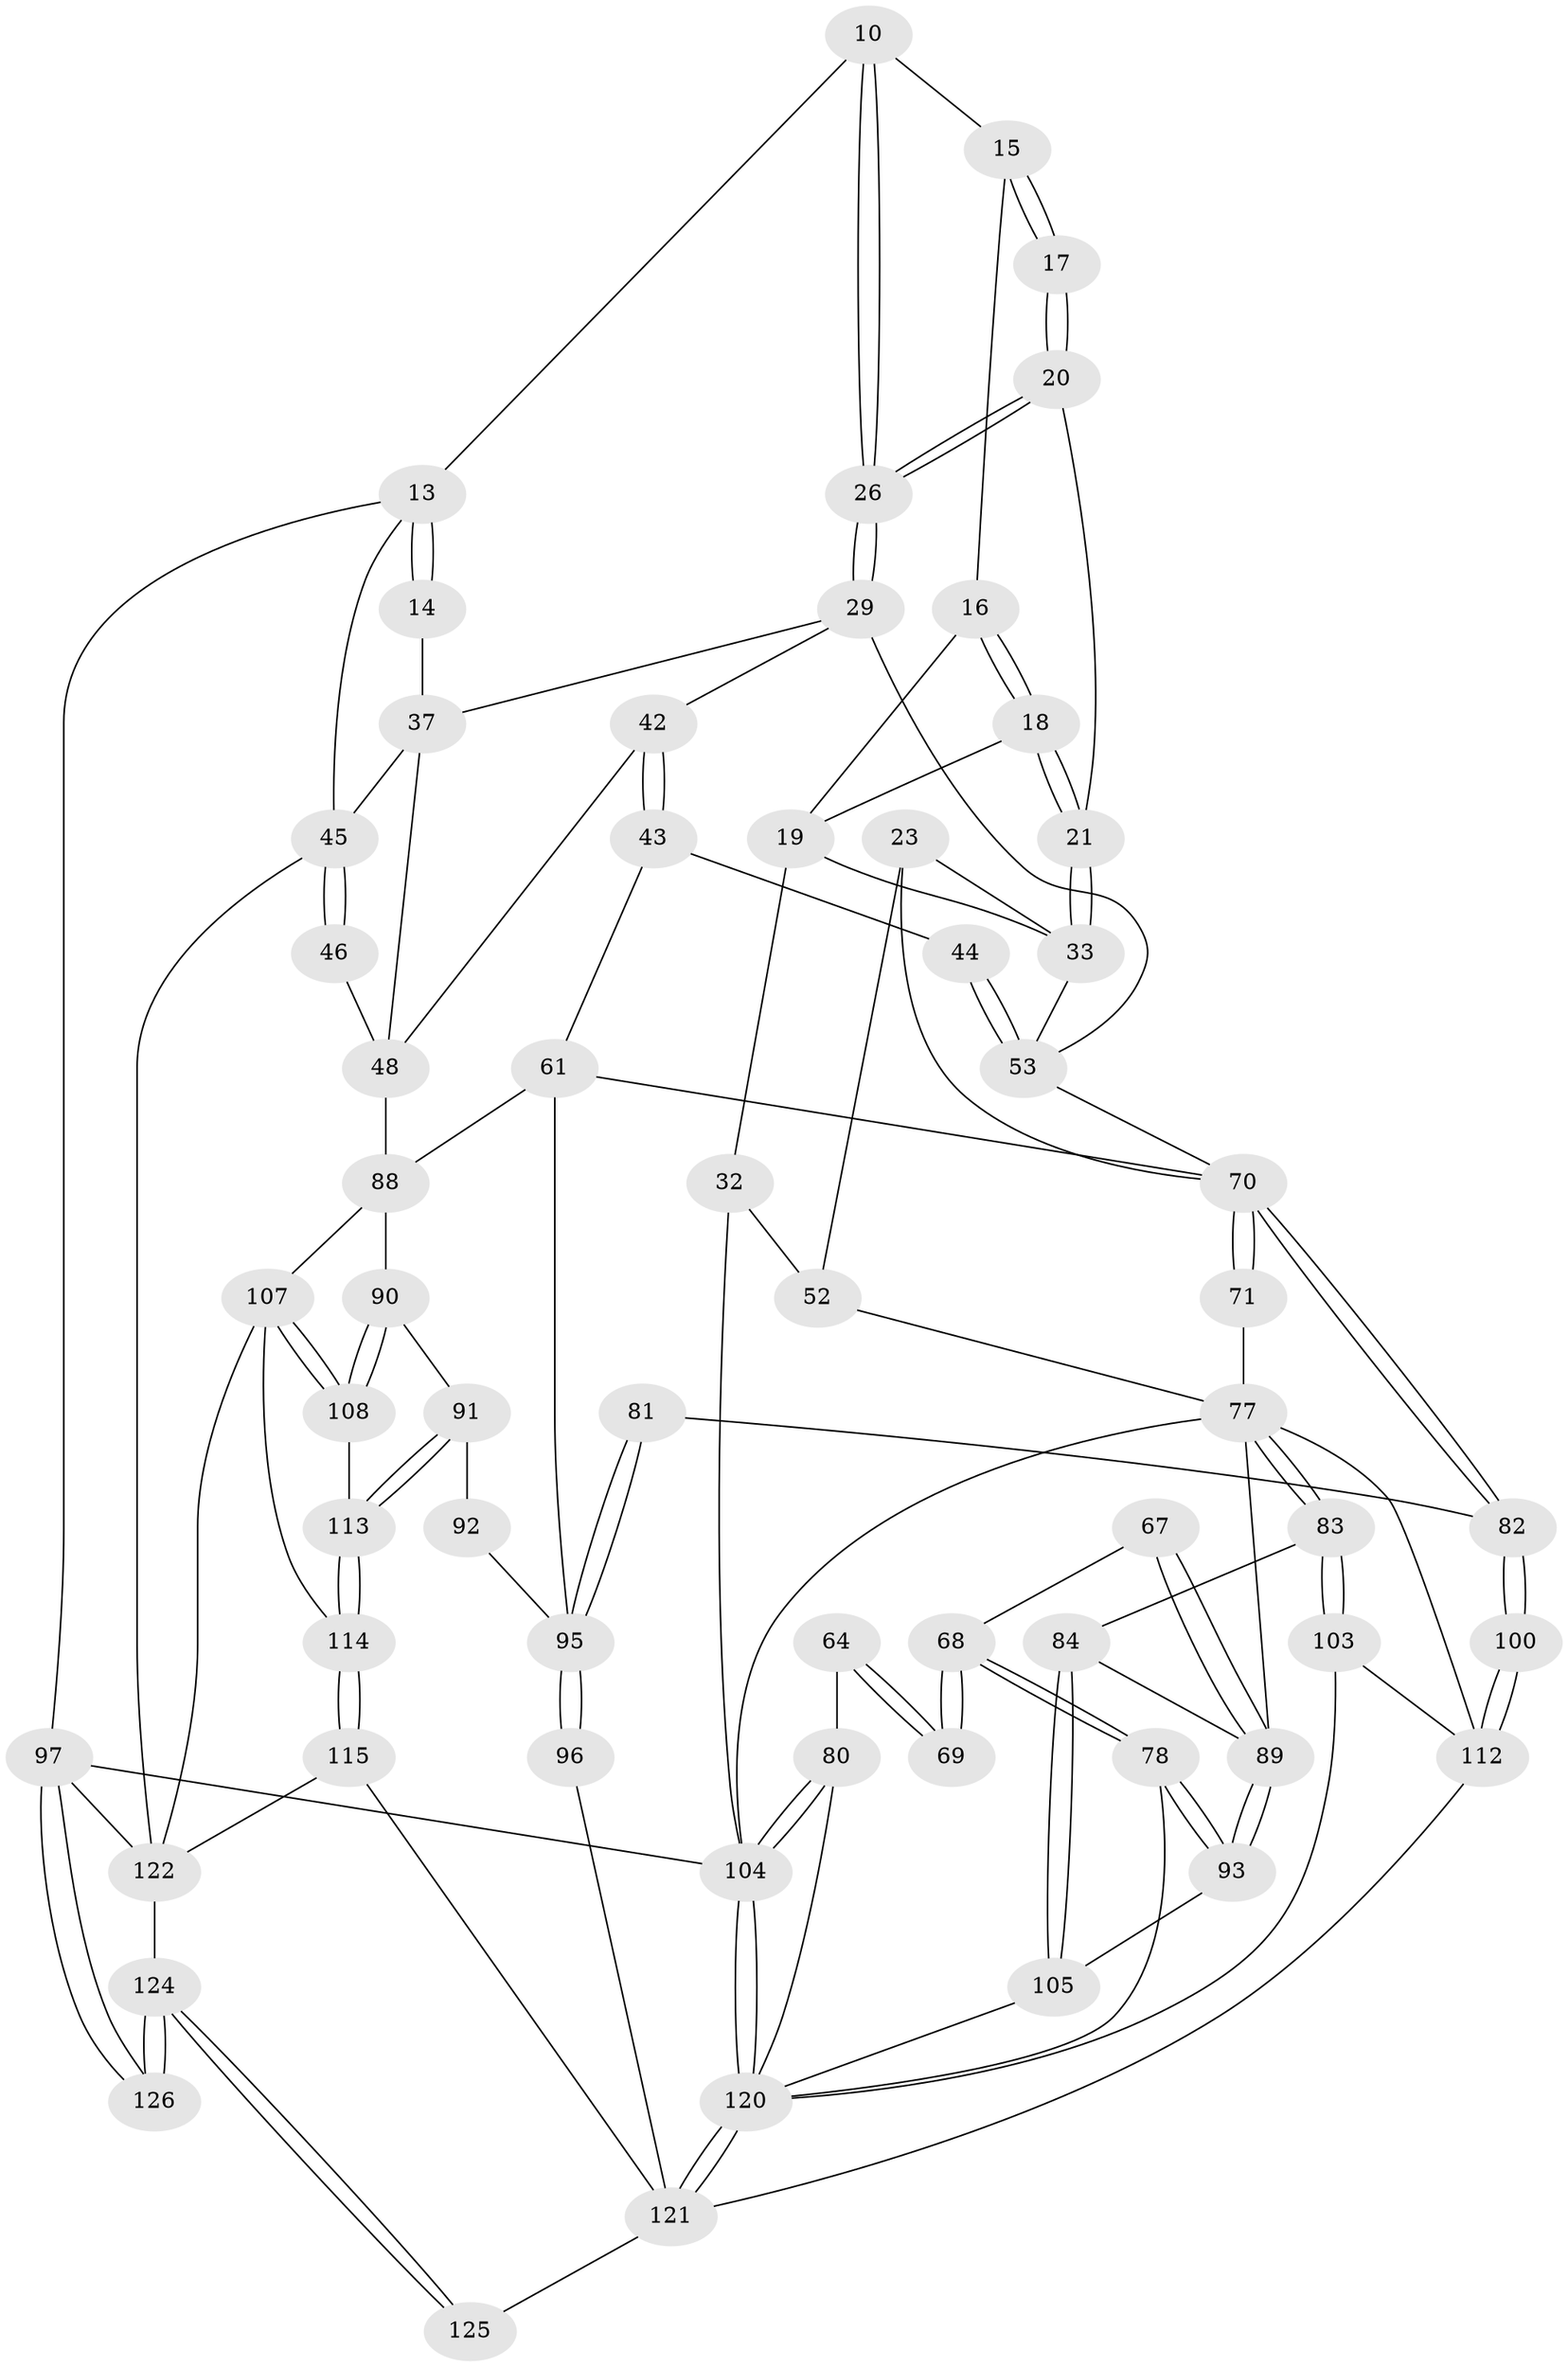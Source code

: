 // original degree distribution, {3: 0.031746031746031744, 4: 0.23809523809523808, 6: 0.25396825396825395, 5: 0.47619047619047616}
// Generated by graph-tools (version 1.1) at 2025/01/03/09/25 05:01:31]
// undirected, 63 vertices, 140 edges
graph export_dot {
graph [start="1"]
  node [color=gray90,style=filled];
  10 [pos="+0.6884188762151233+0.07632157965502205"];
  13 [pos="+0.8065200320333087+0.08988711854601476",super="+2+1+9"];
  14 [pos="+0.7687283751615565+0.1259328184159463"];
  15 [pos="+0.5987203767721612+0.05673269804477836",super="+12+11"];
  16 [pos="+0.5525053372568053+0.05845819180809165",super="+8"];
  17 [pos="+0.6106977375309189+0.12853712157615685"];
  18 [pos="+0.5317481143788544+0.09700421685600387"];
  19 [pos="+0.31997220683700667+0",super="+6"];
  20 [pos="+0.6071981836406793+0.1545978677609484"];
  21 [pos="+0.5311006222474882+0.10112962542347186"];
  23 [pos="+0.32263897609193976+0.2467074444674989"];
  26 [pos="+0.6143689089636073+0.1656089884240281"];
  29 [pos="+0.6195926134739356+0.19062472056451166",super="+28"];
  32 [pos="+0.08555771213232473+0.21095064157359358",super="+25"];
  33 [pos="+0.4103540470649751+0.2328881487525847",super="+22"];
  37 [pos="+0.8687829972809687+0.2239003455223307",super="+27"];
  42 [pos="+0.7359460959235158+0.2645105251226081"];
  43 [pos="+0.6873916987299887+0.3327060442558476"];
  44 [pos="+0.6308007704033621+0.3285349618207478"];
  45 [pos="+1+0.31951215138667766",super="+36"];
  46 [pos="+0.9573967049274761+0.3980545737362412"];
  48 [pos="+0.8407342567295116+0.4646754136152443",super="+41+40"];
  52 [pos="+0.26537950786034403+0.2522912126900272",super="+24"];
  53 [pos="+0.5303561129408296+0.3974278141811722",super="+39+38"];
  61 [pos="+0.5754818452997353+0.4707447141692502",super="+51+50"];
  64 [pos="+0.1273330744188576+0.4251031930052159",super="+63"];
  67 [pos="+0.08521270319183426+0.5574462796937707"];
  68 [pos="+0.07000795138821889+0.5581471539265774"];
  69 [pos="+0.05406678913281934+0.5247969420529222"];
  70 [pos="+0.4598970564945898+0.5372231411093972",super="+55+54+56"];
  71 [pos="+0.33843401694625375+0.5442685197773748",super="+59"];
  77 [pos="+0.22409072446735817+0.5850903436332227",super="+76+65+60"];
  78 [pos="+0+0.6704368199892553"];
  80 [pos="+0+0.7058861533759473",super="+62"];
  81 [pos="+0.5234350884204674+0.6049954350285182"];
  82 [pos="+0.47244477454719325+0.5893279549742518"];
  83 [pos="+0.21263132892691863+0.6105364881799403"];
  84 [pos="+0.16329700933263278+0.6240254896053794"];
  88 [pos="+0.8615056188341927+0.5593143800186601",super="+49"];
  89 [pos="+0.12398433733556115+0.6133695019182128",super="+85+66"];
  90 [pos="+0.8426091549778749+0.6185461972588344"];
  91 [pos="+0.809039735506073+0.6655624419990558"];
  92 [pos="+0.7407810171922958+0.67196572088861"];
  93 [pos="+0.06477869937727868+0.6781397093670926"];
  95 [pos="+0.6422282032345766+0.675556097134412",super="+74+75+94"];
  96 [pos="+0.668113874091789+0.7317358629217264"];
  97 [pos="+1+1",super="+3"];
  100 [pos="+0.45030084425726397+0.6667857385966884"];
  103 [pos="+0.23608707755281827+0.6777955965012508"];
  104 [pos="+0+1",super="+4+31"];
  105 [pos="+0.13021809052343128+0.6961231798849422"];
  107 [pos="+0.9585046573866245+0.7155929661431774",super="+87"];
  108 [pos="+0.9047817346628741+0.6944823789027167"];
  112 [pos="+0.4213050403995593+0.8156705927471553",super="+102+101"];
  113 [pos="+0.8293420939199672+0.7081599775461257"];
  114 [pos="+0.8302609429717686+0.7650144159804394"];
  115 [pos="+0.7945772982407072+0.8456804010358466"];
  120 [pos="+0.14977437455506232+1",super="+118+117"];
  121 [pos="+0.31698131136740787+1",super="+111+116"];
  122 [pos="+0.8159731254892759+0.8668427900804279",super="+98+119+86"];
  124 [pos="+0.8347423637286285+1",super="+123"];
  125 [pos="+0.6951132069201597+1"];
  126 [pos="+1+1"];
  10 -- 26;
  10 -- 26;
  10 -- 15;
  10 -- 13;
  13 -- 14 [weight=2];
  13 -- 14;
  13 -- 97;
  13 -- 45;
  14 -- 37;
  15 -- 16 [weight=2];
  15 -- 17 [weight=2];
  15 -- 17;
  16 -- 18;
  16 -- 18;
  16 -- 19;
  17 -- 20;
  17 -- 20;
  18 -- 19;
  18 -- 21;
  18 -- 21;
  19 -- 33;
  19 -- 32;
  20 -- 21;
  20 -- 26;
  20 -- 26;
  21 -- 33;
  21 -- 33;
  23 -- 52;
  23 -- 33;
  23 -- 70;
  26 -- 29;
  26 -- 29;
  29 -- 53;
  29 -- 42;
  29 -- 37;
  32 -- 52 [weight=2];
  32 -- 104 [weight=2];
  33 -- 53;
  37 -- 45;
  37 -- 48;
  42 -- 43;
  42 -- 43;
  42 -- 48;
  43 -- 44;
  43 -- 61;
  44 -- 53 [weight=2];
  44 -- 53;
  45 -- 46;
  45 -- 46;
  45 -- 122 [weight=2];
  46 -- 48 [weight=2];
  48 -- 88;
  52 -- 77;
  53 -- 70;
  61 -- 70;
  61 -- 95 [weight=2];
  61 -- 88;
  64 -- 69 [weight=2];
  64 -- 69;
  64 -- 80;
  67 -- 68;
  67 -- 89 [weight=2];
  67 -- 89;
  68 -- 69;
  68 -- 69;
  68 -- 78;
  68 -- 78;
  70 -- 71 [weight=2];
  70 -- 71;
  70 -- 82;
  70 -- 82;
  71 -- 77 [weight=2];
  77 -- 83;
  77 -- 83;
  77 -- 112;
  77 -- 89;
  77 -- 104;
  78 -- 93;
  78 -- 93;
  78 -- 120;
  80 -- 104 [weight=2];
  80 -- 104;
  80 -- 120;
  81 -- 82;
  81 -- 95 [weight=2];
  81 -- 95;
  82 -- 100;
  82 -- 100;
  83 -- 84;
  83 -- 103;
  83 -- 103;
  84 -- 105;
  84 -- 105;
  84 -- 89;
  88 -- 90;
  88 -- 107;
  89 -- 93;
  89 -- 93;
  90 -- 91;
  90 -- 108;
  90 -- 108;
  91 -- 92;
  91 -- 113;
  91 -- 113;
  92 -- 95 [weight=2];
  93 -- 105;
  95 -- 96 [weight=2];
  95 -- 96;
  96 -- 121;
  97 -- 126;
  97 -- 126;
  97 -- 104 [weight=2];
  97 -- 122 [weight=2];
  100 -- 112 [weight=2];
  100 -- 112;
  103 -- 112;
  103 -- 120;
  104 -- 120;
  104 -- 120;
  105 -- 120;
  107 -- 108;
  107 -- 108;
  107 -- 114;
  107 -- 122;
  108 -- 113;
  112 -- 121;
  113 -- 114;
  113 -- 114;
  114 -- 115;
  114 -- 115;
  115 -- 121;
  115 -- 122;
  120 -- 121 [weight=2];
  120 -- 121;
  121 -- 125 [weight=2];
  122 -- 124;
  124 -- 125;
  124 -- 125;
  124 -- 126 [weight=2];
  124 -- 126;
}
